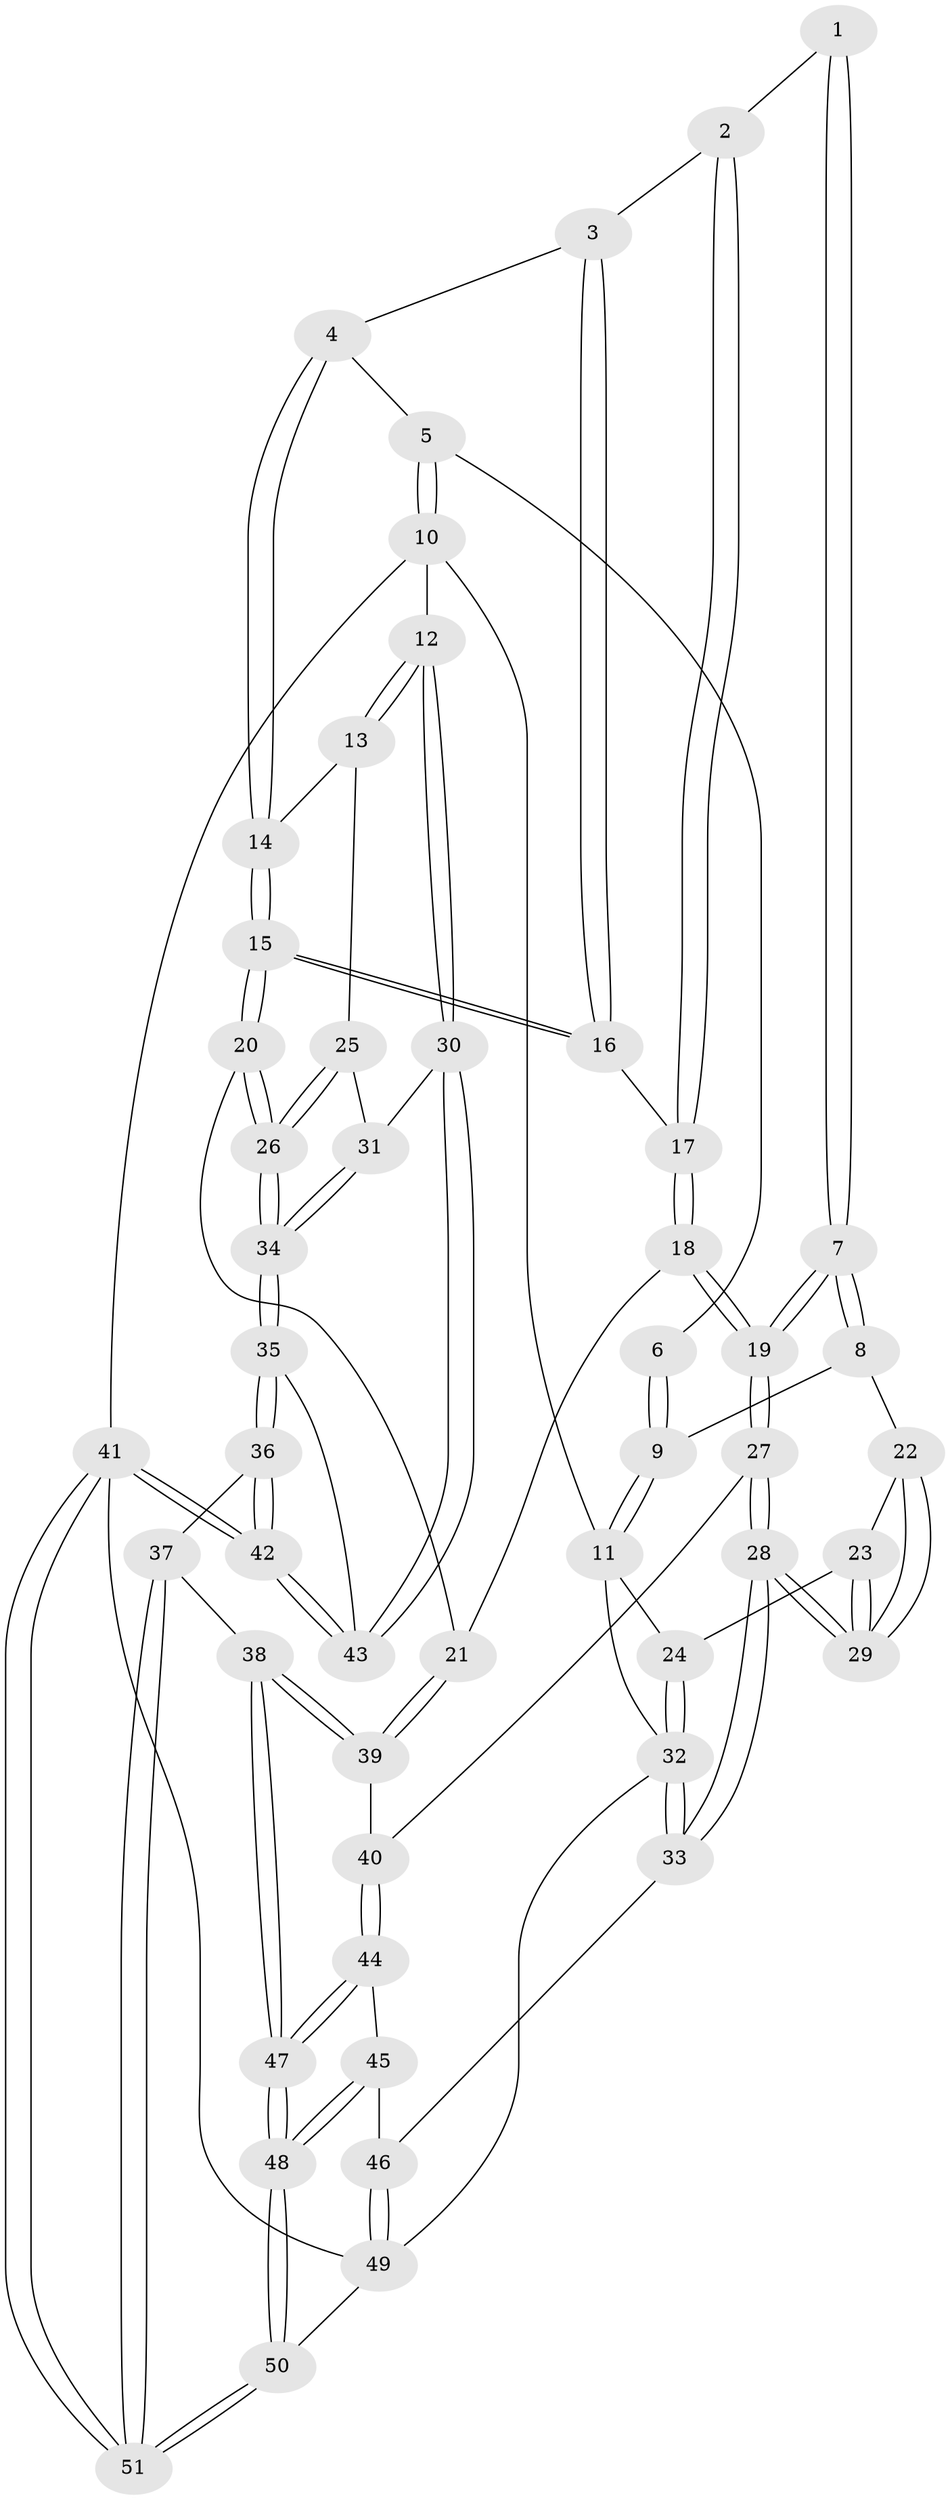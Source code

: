 // Generated by graph-tools (version 1.1) at 2025/51/03/09/25 03:51:04]
// undirected, 51 vertices, 124 edges
graph export_dot {
graph [start="1"]
  node [color=gray90,style=filled];
  1 [pos="+0.4539146814932713+0.12093886658385032"];
  2 [pos="+0.5509912672051285+0.21603935665382334"];
  3 [pos="+0.6745368301126846+0.04552084425328236"];
  4 [pos="+0.7012332590713761+0"];
  5 [pos="+0.7030870422538538+0"];
  6 [pos="+0.39014145642221587+0"];
  7 [pos="+0.4125907802470519+0.36575192880918994"];
  8 [pos="+0.2279544490986182+0.20677329508278083"];
  9 [pos="+0.0806870365333917+0"];
  10 [pos="+1+0"];
  11 [pos="+0+0"];
  12 [pos="+1+0.2558913060003037"];
  13 [pos="+0.9432759328242311+0.2930995296315842"];
  14 [pos="+0.8510596156343812+0.2759304739545718"];
  15 [pos="+0.7228805190866083+0.3357993558234818"];
  16 [pos="+0.6890046107409106+0.24872286966954035"];
  17 [pos="+0.5454116399519245+0.23687349064088334"];
  18 [pos="+0.46049807123598724+0.3990364206116656"];
  19 [pos="+0.44187865020152584+0.40184307090321914"];
  20 [pos="+0.6648873245145243+0.4228256918642871"];
  21 [pos="+0.5989417902141299+0.4346719967947008"];
  22 [pos="+0.13139688700928207+0.3667441360170327"];
  23 [pos="+0+0.30602187460863917"];
  24 [pos="+0+0.2454671128321329"];
  25 [pos="+0.8347396094301678+0.47572725406742983"];
  26 [pos="+0.7746401694797198+0.5047905301750756"];
  27 [pos="+0.3722504269352702+0.5091889325053187"];
  28 [pos="+0.1586467840961162+0.6161589022424414"];
  29 [pos="+0.13497226581258925+0.5183753732987685"];
  30 [pos="+1+0.4217462709306676"];
  31 [pos="+0.982758341017855+0.5021192729585703"];
  32 [pos="+0+0.7082330593900952"];
  33 [pos="+0.11794463842551461+0.6762992724114366"];
  34 [pos="+0.8194286635095909+0.6724769848058607"];
  35 [pos="+0.8191099184178723+0.6851020515452125"];
  36 [pos="+0.796592375833439+0.73687657804204"];
  37 [pos="+0.7069172868924293+0.7916289472487914"];
  38 [pos="+0.6796898872111202+0.7933652006652746"];
  39 [pos="+0.6153784615389102+0.6214065019083927"];
  40 [pos="+0.4387954739776388+0.6180552948082221"];
  41 [pos="+1+1"];
  42 [pos="+1+1"];
  43 [pos="+1+0.5971783126611826"];
  44 [pos="+0.48106449445199617+0.735516754284755"];
  45 [pos="+0.32423471446145075+0.7789840963157444"];
  46 [pos="+0.18944823745713293+0.7788383331267259"];
  47 [pos="+0.6079936942819971+0.8278745406582988"];
  48 [pos="+0.529688226589056+0.9612617546360434"];
  49 [pos="+0.2724378673482649+1"];
  50 [pos="+0.46947311410583487+1"];
  51 [pos="+1+1"];
  1 -- 2;
  1 -- 7;
  1 -- 7;
  2 -- 3;
  2 -- 17;
  2 -- 17;
  3 -- 4;
  3 -- 16;
  3 -- 16;
  4 -- 5;
  4 -- 14;
  4 -- 14;
  5 -- 6;
  5 -- 10;
  5 -- 10;
  6 -- 9;
  6 -- 9;
  7 -- 8;
  7 -- 8;
  7 -- 19;
  7 -- 19;
  8 -- 9;
  8 -- 22;
  9 -- 11;
  9 -- 11;
  10 -- 11;
  10 -- 12;
  10 -- 41;
  11 -- 24;
  11 -- 32;
  12 -- 13;
  12 -- 13;
  12 -- 30;
  12 -- 30;
  13 -- 14;
  13 -- 25;
  14 -- 15;
  14 -- 15;
  15 -- 16;
  15 -- 16;
  15 -- 20;
  15 -- 20;
  16 -- 17;
  17 -- 18;
  17 -- 18;
  18 -- 19;
  18 -- 19;
  18 -- 21;
  19 -- 27;
  19 -- 27;
  20 -- 21;
  20 -- 26;
  20 -- 26;
  21 -- 39;
  21 -- 39;
  22 -- 23;
  22 -- 29;
  22 -- 29;
  23 -- 24;
  23 -- 29;
  23 -- 29;
  24 -- 32;
  24 -- 32;
  25 -- 26;
  25 -- 26;
  25 -- 31;
  26 -- 34;
  26 -- 34;
  27 -- 28;
  27 -- 28;
  27 -- 40;
  28 -- 29;
  28 -- 29;
  28 -- 33;
  28 -- 33;
  30 -- 31;
  30 -- 43;
  30 -- 43;
  31 -- 34;
  31 -- 34;
  32 -- 33;
  32 -- 33;
  32 -- 49;
  33 -- 46;
  34 -- 35;
  34 -- 35;
  35 -- 36;
  35 -- 36;
  35 -- 43;
  36 -- 37;
  36 -- 42;
  36 -- 42;
  37 -- 38;
  37 -- 51;
  37 -- 51;
  38 -- 39;
  38 -- 39;
  38 -- 47;
  38 -- 47;
  39 -- 40;
  40 -- 44;
  40 -- 44;
  41 -- 42;
  41 -- 42;
  41 -- 51;
  41 -- 51;
  41 -- 49;
  42 -- 43;
  42 -- 43;
  44 -- 45;
  44 -- 47;
  44 -- 47;
  45 -- 46;
  45 -- 48;
  45 -- 48;
  46 -- 49;
  46 -- 49;
  47 -- 48;
  47 -- 48;
  48 -- 50;
  48 -- 50;
  49 -- 50;
  50 -- 51;
  50 -- 51;
}
